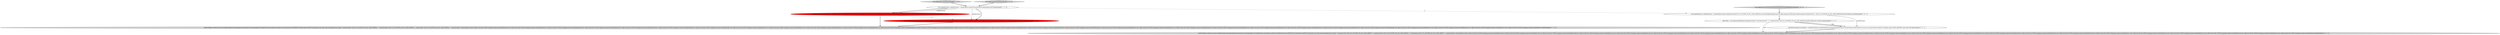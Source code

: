 digraph {
7 [style = filled, label = "JoinFilterPreAnalysis preAnalysis = JoinFilterAnalyzer.computeJoinFilterPreAnalysis(joinableClauses,VirtualColumns.EMPTY,filter,true,true,true,QueryContexts.DEFAULT_ENABLE_JOIN_FILTER_REWRITE_MAX_SIZE_KEY)@@@5@@@['0', '0', '1']", fillcolor = white, shape = ellipse image = "AAA0AAABBB3BBB"];
5 [style = filled, label = "test_makeCursors_factToCountryLeft['0', '1', '0']", fillcolor = lightgray, shape = diamond image = "AAA0AAABBB2BBB"];
8 [style = filled, label = "JoinTestHelper.verifyCursors(new HashJoinSegmentStorageAdapter(factSegment.asStorageAdapter(),joinableClauses,preAnalysis).makeCursors(filter,Intervals.ETERNITY,VirtualColumns.EMPTY,Granularities.ALL,false,null),ImmutableList.of(\"page\",\"countryIsoCode\",FACT_TO_COUNTRY_ON_ISO_CODE_PREFIX + \"countryIsoCode\",FACT_TO_COUNTRY_ON_ISO_CODE_PREFIX + \"countryName\",FACT_TO_COUNTRY_ON_ISO_CODE_PREFIX + \"countryNumber\"),ImmutableList.of(new Object((((edu.fdu.CPPDG.tinypdg.pe.ExpressionInfo@8aa18b,new Object((((edu.fdu.CPPDG.tinypdg.pe.ExpressionInfo@8aa193,new Object((((edu.fdu.CPPDG.tinypdg.pe.ExpressionInfo@8aa19b,new Object((((edu.fdu.CPPDG.tinypdg.pe.ExpressionInfo@8aa1a3,new Object((((edu.fdu.CPPDG.tinypdg.pe.ExpressionInfo@8aa1ab,new Object((((edu.fdu.CPPDG.tinypdg.pe.ExpressionInfo@8aa1b3,new Object((((edu.fdu.CPPDG.tinypdg.pe.ExpressionInfo@8aa1bb,new Object((((edu.fdu.CPPDG.tinypdg.pe.ExpressionInfo@8aa1c3,new Object((((edu.fdu.CPPDG.tinypdg.pe.ExpressionInfo@8aa1cb,new Object((((edu.fdu.CPPDG.tinypdg.pe.ExpressionInfo@8aa1d3,new Object((((edu.fdu.CPPDG.tinypdg.pe.ExpressionInfo@8aa1db,new Object((((edu.fdu.CPPDG.tinypdg.pe.ExpressionInfo@8aa1e3,new Object((((edu.fdu.CPPDG.tinypdg.pe.ExpressionInfo@8aa1eb,new Object((((edu.fdu.CPPDG.tinypdg.pe.ExpressionInfo@8aa1f3,new Object((((edu.fdu.CPPDG.tinypdg.pe.ExpressionInfo@8aa1fb,new Object((((edu.fdu.CPPDG.tinypdg.pe.ExpressionInfo@8aa203,new Object((((edu.fdu.CPPDG.tinypdg.pe.ExpressionInfo@8aa20b,new Object((((edu.fdu.CPPDG.tinypdg.pe.ExpressionInfo@8aa213,new Object((((edu.fdu.CPPDG.tinypdg.pe.ExpressionInfo@8aa21b,new Object((((edu.fdu.CPPDG.tinypdg.pe.ExpressionInfo@8aa223,new Object((((edu.fdu.CPPDG.tinypdg.pe.ExpressionInfo@8aa22b,new Object((((edu.fdu.CPPDG.tinypdg.pe.ExpressionInfo@8aa233,new Object((((edu.fdu.CPPDG.tinypdg.pe.ExpressionInfo@8aa23b))@@@6@@@['0', '0', '1']", fillcolor = lightgray, shape = ellipse image = "AAA0AAABBB3BBB"];
3 [style = filled, label = "JoinTestHelper.verifyCursors(new HashJoinSegmentStorageAdapter(factSegment.asStorageAdapter(),joinableClauses,preAnalysis).makeCursors(null,Intervals.ETERNITY,VirtualColumns.EMPTY,Granularities.ALL,false,null),ImmutableList.of(\"page\",\"countryIsoCode\",FACT_TO_COUNTRY_ON_ISO_CODE_PREFIX + \"countryIsoCode\",FACT_TO_COUNTRY_ON_ISO_CODE_PREFIX + \"countryName\",FACT_TO_COUNTRY_ON_ISO_CODE_PREFIX + \"countryNumber\"),ImmutableList.of(new Object((((edu.fdu.CPPDG.tinypdg.pe.ExpressionInfo@8aa038,new Object((((edu.fdu.CPPDG.tinypdg.pe.ExpressionInfo@8aa040,new Object((((edu.fdu.CPPDG.tinypdg.pe.ExpressionInfo@8aa048,new Object((((edu.fdu.CPPDG.tinypdg.pe.ExpressionInfo@8aa050,new Object((((edu.fdu.CPPDG.tinypdg.pe.ExpressionInfo@8aa058,new Object((((edu.fdu.CPPDG.tinypdg.pe.ExpressionInfo@8aa060,new Object((((edu.fdu.CPPDG.tinypdg.pe.ExpressionInfo@8aa068,new Object((((edu.fdu.CPPDG.tinypdg.pe.ExpressionInfo@8aa070,new Object((((edu.fdu.CPPDG.tinypdg.pe.ExpressionInfo@8aa078,new Object((((edu.fdu.CPPDG.tinypdg.pe.ExpressionInfo@8aa080,new Object((((edu.fdu.CPPDG.tinypdg.pe.ExpressionInfo@8aa088,new Object((((edu.fdu.CPPDG.tinypdg.pe.ExpressionInfo@8aa090,new Object((((edu.fdu.CPPDG.tinypdg.pe.ExpressionInfo@8aa098,new Object((((edu.fdu.CPPDG.tinypdg.pe.ExpressionInfo@8aa0a0,new Object((((edu.fdu.CPPDG.tinypdg.pe.ExpressionInfo@8aa0a8,new Object((((edu.fdu.CPPDG.tinypdg.pe.ExpressionInfo@8aa0b0,new Object((((edu.fdu.CPPDG.tinypdg.pe.ExpressionInfo@8aa0b8,new Object((((edu.fdu.CPPDG.tinypdg.pe.ExpressionInfo@8aa0c0,new Object((((edu.fdu.CPPDG.tinypdg.pe.ExpressionInfo@8aa0c8,new Object((((edu.fdu.CPPDG.tinypdg.pe.ExpressionInfo@8aa0d0,new Object((((edu.fdu.CPPDG.tinypdg.pe.ExpressionInfo@8aa0d8,new Object((((edu.fdu.CPPDG.tinypdg.pe.ExpressionInfo@8aa0e0,new Object((((edu.fdu.CPPDG.tinypdg.pe.ExpressionInfo@8aa0e8,new Object((((edu.fdu.CPPDG.tinypdg.pe.ExpressionInfo@8aa0f0,new Object((((edu.fdu.CPPDG.tinypdg.pe.ExpressionInfo@8aa0f8,new Object((((edu.fdu.CPPDG.tinypdg.pe.ExpressionInfo@8aa100,new Object((((edu.fdu.CPPDG.tinypdg.pe.ExpressionInfo@8aa108,new Object((((edu.fdu.CPPDG.tinypdg.pe.ExpressionInfo@8aa110,new Object((((edu.fdu.CPPDG.tinypdg.pe.ExpressionInfo@8aa118))@@@5@@@['1', '1', '0']", fillcolor = lightgray, shape = ellipse image = "AAA0AAABBB1BBB"];
2 [style = filled, label = "test_makeCursors_factToCountryLeft['1', '0', '0']", fillcolor = lightgray, shape = diamond image = "AAA0AAABBB1BBB"];
9 [style = filled, label = "Filter filter = new ExpressionDimFilter(StringUtils.format(\"\"%scountryIsoCode\" == countryIsoCode\",FACT_TO_COUNTRY_ON_ISO_CODE_PREFIX),ExprMacroTable.nil()).toFilter()@@@4@@@['0', '0', '1']", fillcolor = white, shape = ellipse image = "AAA0AAABBB3BBB"];
1 [style = filled, label = "List<JoinableClause> joinableClauses = ImmutableList.of(factToCountryOnIsoCode(JoinType.LEFT))@@@3@@@['1', '1', '0']", fillcolor = white, shape = ellipse image = "AAA0AAABBB1BBB"];
4 [style = filled, label = "JoinFilterPreAnalysis preAnalysis = JoinFilterAnalyzer.computeJoinFilterPreAnalysis(joinableClauses,VirtualColumns.EMPTY,null,true,true,true,QueryContexts.DEFAULT_ENABLE_JOIN_FILTER_REWRITE_MAX_SIZE)@@@4@@@['0', '1', '0']", fillcolor = red, shape = ellipse image = "AAA1AAABBB2BBB"];
10 [style = filled, label = "test_makeCursors_factToCountryInnerWithFilterInsteadOfRealJoinCondition['0', '0', '1']", fillcolor = lightgray, shape = diamond image = "AAA0AAABBB3BBB"];
6 [style = filled, label = "List<JoinableClause> joinableClauses = ImmutableList.of(new JoinableClause(FACT_TO_COUNTRY_ON_ISO_CODE_PREFIX,new IndexedTableJoinable(countriesTable),JoinType.INNER,JoinConditionAnalysis.forExpression(\"1\",FACT_TO_COUNTRY_ON_ISO_CODE_PREFIX,ExprMacroTable.nil())))@@@3@@@['0', '0', '1']", fillcolor = white, shape = ellipse image = "AAA0AAABBB3BBB"];
0 [style = filled, label = "JoinFilterPreAnalysis preAnalysis = JoinFilterAnalyzer.computeJoinFilterPreAnalysis(joinableClauses,VirtualColumns.EMPTY,null,true,true,true,QueryContexts.DEFAULT_ENABLE_JOIN_FILTER_REWRITE_MAX_SIZE_KEY)@@@4@@@['1', '0', '0']", fillcolor = red, shape = ellipse image = "AAA1AAABBB1BBB"];
0->3 [style = bold, label=""];
9->8 [style = solid, label="filter"];
4->3 [style = bold, label=""];
5->1 [style = bold, label=""];
1->4 [style = solid, label="joinableClauses"];
1->4 [style = bold, label=""];
1->0 [style = solid, label="joinableClauses"];
0->4 [style = dashed, label="0"];
1->0 [style = bold, label=""];
6->9 [style = bold, label=""];
9->7 [style = bold, label=""];
6->7 [style = solid, label="joinableClauses"];
7->8 [style = bold, label=""];
1->6 [style = dashed, label="0"];
10->6 [style = bold, label=""];
9->7 [style = solid, label="filter"];
2->1 [style = bold, label=""];
}
